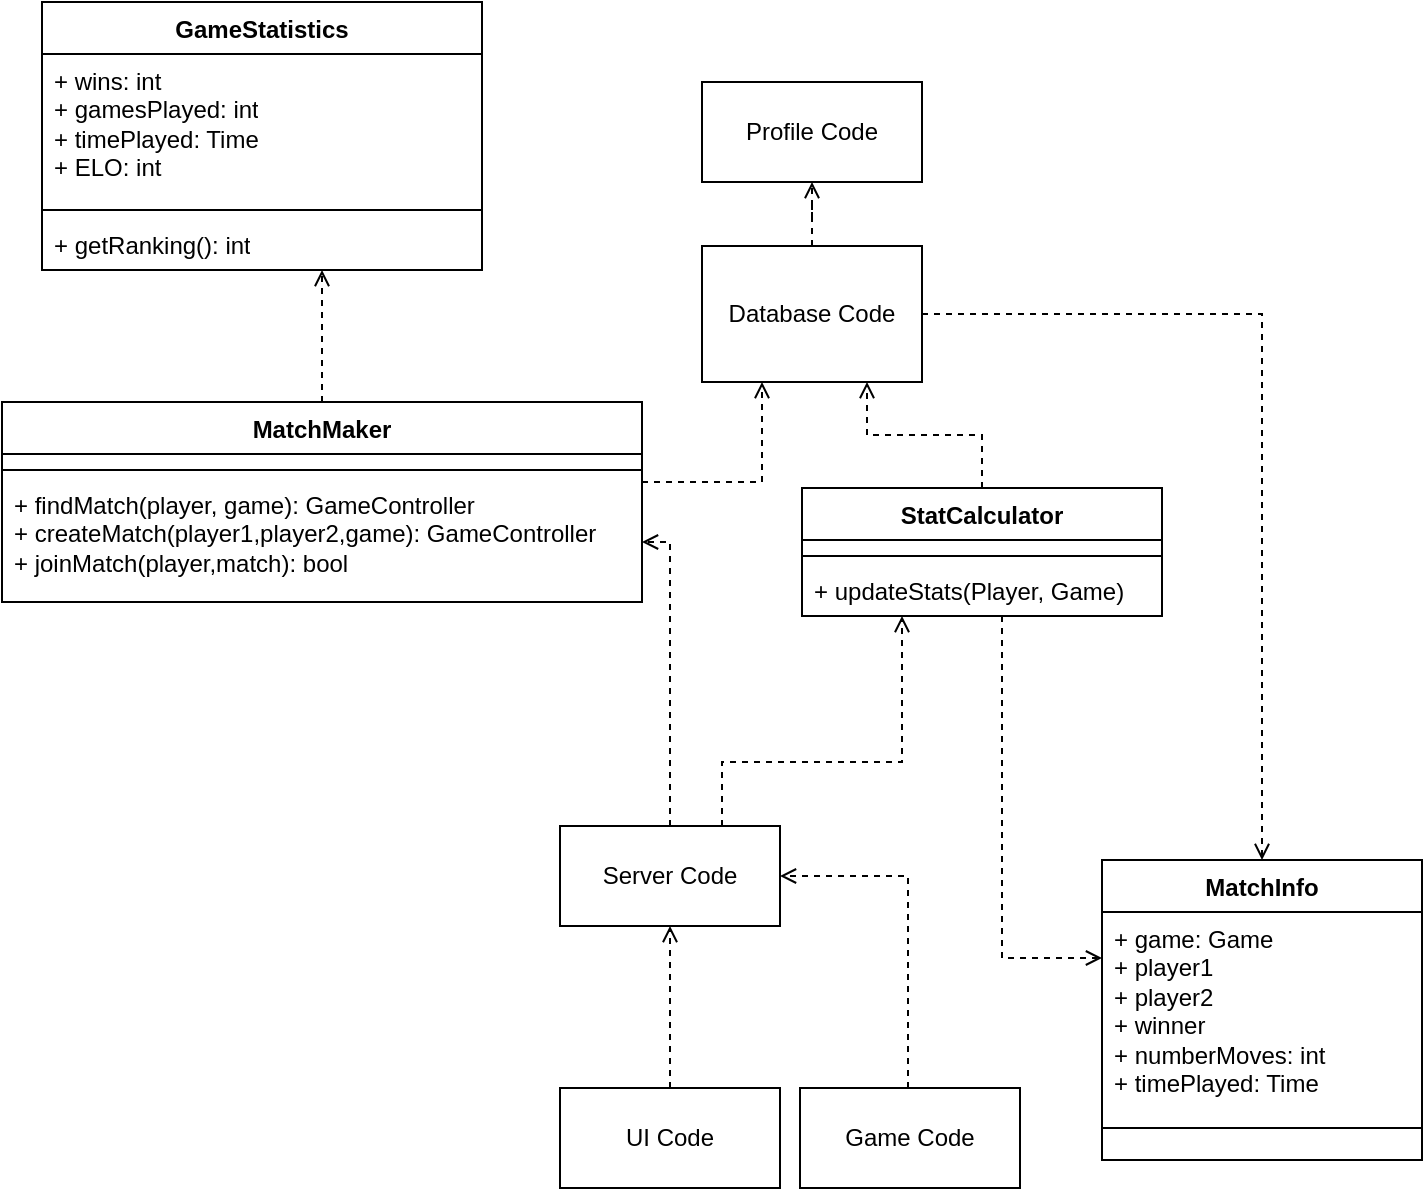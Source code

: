 <mxfile version="22.1.22" type="embed">
  <diagram id="23iRSUPoRavnBvh4doch" name="Page-1">
    <mxGraphModel dx="725" dy="529" grid="1" gridSize="10" guides="1" tooltips="1" connect="1" arrows="1" fold="1" page="1" pageScale="1" pageWidth="827" pageHeight="1169" math="0" shadow="0">
      <root>
        <mxCell id="0" />
        <mxCell id="1" parent="0" />
        <mxCell id="2" value="GameStatistics" style="swimlane;fontStyle=1;align=center;verticalAlign=top;childLayout=stackLayout;horizontal=1;startSize=26;horizontalStack=0;resizeParent=1;resizeParentMax=0;resizeLast=0;collapsible=1;marginBottom=0;whiteSpace=wrap;html=1;" parent="1" vertex="1">
          <mxGeometry x="40" y="350" width="220" height="134" as="geometry" />
        </mxCell>
        <mxCell id="3" value="+ wins: int&lt;br&gt;+ gamesPlayed: int&lt;br&gt;+ timePlayed: Time&lt;br&gt;+ ELO: int" style="text;strokeColor=none;fillColor=none;align=left;verticalAlign=top;spacingLeft=4;spacingRight=4;overflow=hidden;rotatable=0;points=[[0,0.5],[1,0.5]];portConstraint=eastwest;whiteSpace=wrap;html=1;" parent="2" vertex="1">
          <mxGeometry y="26" width="220" height="74" as="geometry" />
        </mxCell>
        <mxCell id="4" value="" style="line;strokeWidth=1;fillColor=none;align=left;verticalAlign=middle;spacingTop=-1;spacingLeft=3;spacingRight=3;rotatable=0;labelPosition=right;points=[];portConstraint=eastwest;strokeColor=inherit;" parent="2" vertex="1">
          <mxGeometry y="100" width="220" height="8" as="geometry" />
        </mxCell>
        <mxCell id="5" value="+ getRanking(): int" style="text;strokeColor=none;fillColor=none;align=left;verticalAlign=top;spacingLeft=4;spacingRight=4;overflow=hidden;rotatable=0;points=[[0,0.5],[1,0.5]];portConstraint=eastwest;whiteSpace=wrap;html=1;" parent="2" vertex="1">
          <mxGeometry y="108" width="220" height="26" as="geometry" />
        </mxCell>
        <mxCell id="30" style="edgeStyle=orthogonalEdgeStyle;shape=connector;rounded=0;orthogonalLoop=1;jettySize=auto;html=1;dashed=1;labelBackgroundColor=default;strokeColor=default;align=center;verticalAlign=middle;fontFamily=Helvetica;fontSize=11;fontColor=default;endArrow=open;endFill=0;" parent="1" source="10" target="12" edge="1">
          <mxGeometry relative="1" as="geometry">
            <Array as="points">
              <mxPoint x="473" y="787" />
            </Array>
          </mxGeometry>
        </mxCell>
        <mxCell id="10" value="Game Code" style="html=1;whiteSpace=wrap;" parent="1" vertex="1">
          <mxGeometry x="419" y="893" width="110" height="50" as="geometry" />
        </mxCell>
        <mxCell id="25" style="edgeStyle=orthogonalEdgeStyle;shape=connector;rounded=0;orthogonalLoop=1;jettySize=auto;html=1;dashed=1;labelBackgroundColor=default;strokeColor=default;align=center;verticalAlign=middle;fontFamily=Helvetica;fontSize=11;fontColor=default;endArrow=open;endFill=0;" parent="1" source="11" target="12" edge="1">
          <mxGeometry relative="1" as="geometry" />
        </mxCell>
        <mxCell id="11" value="UI Code" style="html=1;whiteSpace=wrap;" parent="1" vertex="1">
          <mxGeometry x="299" y="893" width="110" height="50" as="geometry" />
        </mxCell>
        <mxCell id="26" style="edgeStyle=orthogonalEdgeStyle;shape=connector;rounded=0;orthogonalLoop=1;jettySize=auto;html=1;dashed=1;labelBackgroundColor=default;strokeColor=default;align=center;verticalAlign=middle;fontFamily=Helvetica;fontSize=11;fontColor=default;endArrow=open;endFill=0;" parent="1" source="12" target="42" edge="1">
          <mxGeometry relative="1" as="geometry">
            <Array as="points">
              <mxPoint x="354" y="620" />
            </Array>
            <mxPoint x="260" y="630" as="targetPoint" />
          </mxGeometry>
        </mxCell>
        <mxCell id="62" style="edgeStyle=orthogonalEdgeStyle;rounded=0;orthogonalLoop=1;jettySize=auto;html=1;endArrow=open;endFill=0;dashed=1;" parent="1" source="12" target="57" edge="1">
          <mxGeometry relative="1" as="geometry">
            <Array as="points">
              <mxPoint x="380" y="730" />
              <mxPoint x="470" y="730" />
            </Array>
          </mxGeometry>
        </mxCell>
        <mxCell id="12" value="Server Code" style="html=1;whiteSpace=wrap;" parent="1" vertex="1">
          <mxGeometry x="299" y="762" width="110" height="50" as="geometry" />
        </mxCell>
        <mxCell id="22" style="edgeStyle=orthogonalEdgeStyle;rounded=0;orthogonalLoop=1;jettySize=auto;html=1;endArrow=open;endFill=0;dashed=1;" parent="1" source="42" target="28" edge="1">
          <mxGeometry relative="1" as="geometry">
            <Array as="points">
              <mxPoint x="400" y="590" />
            </Array>
            <mxPoint x="260" y="590" as="sourcePoint" />
          </mxGeometry>
        </mxCell>
        <mxCell id="23" style="edgeStyle=orthogonalEdgeStyle;rounded=0;orthogonalLoop=1;jettySize=auto;html=1;endArrow=open;endFill=0;dashed=1;" parent="1" source="42" target="2" edge="1">
          <mxGeometry relative="1" as="geometry">
            <Array as="points">
              <mxPoint x="150" y="420" />
            </Array>
          </mxGeometry>
        </mxCell>
        <mxCell id="21" value="Profile Code" style="html=1;whiteSpace=wrap;" parent="1" vertex="1">
          <mxGeometry x="370" y="390" width="110" height="50" as="geometry" />
        </mxCell>
        <mxCell id="29" style="edgeStyle=orthogonalEdgeStyle;shape=connector;rounded=0;orthogonalLoop=1;jettySize=auto;html=1;dashed=1;labelBackgroundColor=default;strokeColor=default;align=center;verticalAlign=middle;fontFamily=Helvetica;fontSize=11;fontColor=default;endArrow=open;endFill=0;exitX=0.5;exitY=0;exitDx=0;exitDy=0;" parent="1" source="28" target="21" edge="1">
          <mxGeometry relative="1" as="geometry">
            <mxPoint x="326" y="497" as="targetPoint" />
          </mxGeometry>
        </mxCell>
        <mxCell id="63" style="edgeStyle=orthogonalEdgeStyle;rounded=0;orthogonalLoop=1;jettySize=auto;html=1;dashed=1;endArrow=open;endFill=0;" parent="1" source="28" target="51" edge="1">
          <mxGeometry relative="1" as="geometry" />
        </mxCell>
        <mxCell id="28" value="Database Code" style="html=1;whiteSpace=wrap;" parent="1" vertex="1">
          <mxGeometry x="370" y="472" width="110" height="68" as="geometry" />
        </mxCell>
        <mxCell id="42" value="MatchMaker" style="swimlane;fontStyle=1;align=center;verticalAlign=top;childLayout=stackLayout;horizontal=1;startSize=26;horizontalStack=0;resizeParent=1;resizeParentMax=0;resizeLast=0;collapsible=1;marginBottom=0;whiteSpace=wrap;html=1;" parent="1" vertex="1">
          <mxGeometry x="20" y="550" width="320" height="100" as="geometry" />
        </mxCell>
        <mxCell id="43" value="&amp;nbsp;" style="text;strokeColor=none;fillColor=none;align=left;verticalAlign=top;spacingLeft=4;spacingRight=4;overflow=hidden;rotatable=0;points=[[0,0.5],[1,0.5]];portConstraint=eastwest;whiteSpace=wrap;html=1;" parent="42" vertex="1">
          <mxGeometry y="26" width="320" height="4" as="geometry" />
        </mxCell>
        <mxCell id="44" value="" style="line;strokeWidth=1;fillColor=none;align=left;verticalAlign=middle;spacingTop=-1;spacingLeft=3;spacingRight=3;rotatable=0;labelPosition=right;points=[];portConstraint=eastwest;strokeColor=inherit;" parent="42" vertex="1">
          <mxGeometry y="30" width="320" height="8" as="geometry" />
        </mxCell>
        <mxCell id="45" value="+ findMatch(player, game): GameController&lt;br&gt;+ createMatch(player1,player2,game): GameController&lt;br&gt;+ joinMatch(player,match): bool" style="text;strokeColor=none;fillColor=none;align=left;verticalAlign=top;spacingLeft=4;spacingRight=4;overflow=hidden;rotatable=0;points=[[0,0.5],[1,0.5]];portConstraint=eastwest;whiteSpace=wrap;html=1;" parent="42" vertex="1">
          <mxGeometry y="38" width="320" height="62" as="geometry" />
        </mxCell>
        <mxCell id="51" value="MatchInfo" style="swimlane;fontStyle=1;align=center;verticalAlign=top;childLayout=stackLayout;horizontal=1;startSize=26;horizontalStack=0;resizeParent=1;resizeParentMax=0;resizeLast=0;collapsible=1;marginBottom=0;whiteSpace=wrap;html=1;" parent="1" vertex="1">
          <mxGeometry x="570" y="779" width="160" height="150" as="geometry" />
        </mxCell>
        <mxCell id="52" value="+ game: Game&lt;br&gt;+ player1&lt;br&gt;+ player2&lt;br&gt;+ winner&lt;br&gt;+ numberMoves: int&lt;br&gt;+ timePlayed: Time" style="text;strokeColor=none;fillColor=none;align=left;verticalAlign=top;spacingLeft=4;spacingRight=4;overflow=hidden;rotatable=0;points=[[0,0.5],[1,0.5]];portConstraint=eastwest;whiteSpace=wrap;html=1;" parent="51" vertex="1">
          <mxGeometry y="26" width="160" height="104" as="geometry" />
        </mxCell>
        <mxCell id="53" value="" style="line;strokeWidth=1;fillColor=none;align=left;verticalAlign=middle;spacingTop=-1;spacingLeft=3;spacingRight=3;rotatable=0;labelPosition=right;points=[];portConstraint=eastwest;strokeColor=inherit;" parent="51" vertex="1">
          <mxGeometry y="130" width="160" height="8" as="geometry" />
        </mxCell>
        <mxCell id="54" value="&amp;nbsp;" style="text;strokeColor=none;fillColor=none;align=left;verticalAlign=top;spacingLeft=4;spacingRight=4;overflow=hidden;rotatable=0;points=[[0,0.5],[1,0.5]];portConstraint=eastwest;whiteSpace=wrap;html=1;" parent="51" vertex="1">
          <mxGeometry y="138" width="160" height="12" as="geometry" />
        </mxCell>
        <mxCell id="55" style="edgeStyle=orthogonalEdgeStyle;shape=connector;rounded=0;orthogonalLoop=1;jettySize=auto;html=1;dashed=1;labelBackgroundColor=default;strokeColor=default;align=center;verticalAlign=middle;fontFamily=Helvetica;fontSize=11;fontColor=default;endArrow=open;endFill=0;" parent="1" source="57" target="51" edge="1">
          <mxGeometry relative="1" as="geometry">
            <mxPoint x="309" y="830" as="targetPoint" />
            <mxPoint x="510" y="770" as="sourcePoint" />
            <Array as="points">
              <mxPoint x="520" y="828" />
            </Array>
          </mxGeometry>
        </mxCell>
        <mxCell id="64" style="edgeStyle=orthogonalEdgeStyle;rounded=0;orthogonalLoop=1;jettySize=auto;html=1;entryX=0.75;entryY=1;entryDx=0;entryDy=0;endArrow=open;endFill=0;dashed=1;" parent="1" source="57" target="28" edge="1">
          <mxGeometry relative="1" as="geometry" />
        </mxCell>
        <mxCell id="57" value="StatCalculator" style="swimlane;fontStyle=1;align=center;verticalAlign=top;childLayout=stackLayout;horizontal=1;startSize=26;horizontalStack=0;resizeParent=1;resizeParentMax=0;resizeLast=0;collapsible=1;marginBottom=0;whiteSpace=wrap;html=1;" parent="1" vertex="1">
          <mxGeometry x="420" y="593" width="180" height="64" as="geometry" />
        </mxCell>
        <mxCell id="58" value="&amp;nbsp;" style="text;strokeColor=none;fillColor=none;align=left;verticalAlign=top;spacingLeft=4;spacingRight=4;overflow=hidden;rotatable=0;points=[[0,0.5],[1,0.5]];portConstraint=eastwest;whiteSpace=wrap;html=1;" parent="57" vertex="1">
          <mxGeometry y="26" width="180" height="4" as="geometry" />
        </mxCell>
        <mxCell id="59" value="" style="line;strokeWidth=1;fillColor=none;align=left;verticalAlign=middle;spacingTop=-1;spacingLeft=3;spacingRight=3;rotatable=0;labelPosition=right;points=[];portConstraint=eastwest;strokeColor=inherit;" parent="57" vertex="1">
          <mxGeometry y="30" width="180" height="8" as="geometry" />
        </mxCell>
        <mxCell id="60" value="+ updateStats(Player, Game)" style="text;strokeColor=none;fillColor=none;align=left;verticalAlign=top;spacingLeft=4;spacingRight=4;overflow=hidden;rotatable=0;points=[[0,0.5],[1,0.5]];portConstraint=eastwest;whiteSpace=wrap;html=1;" parent="57" vertex="1">
          <mxGeometry y="38" width="180" height="26" as="geometry" />
        </mxCell>
      </root>
    </mxGraphModel>
  </diagram>
</mxfile>
